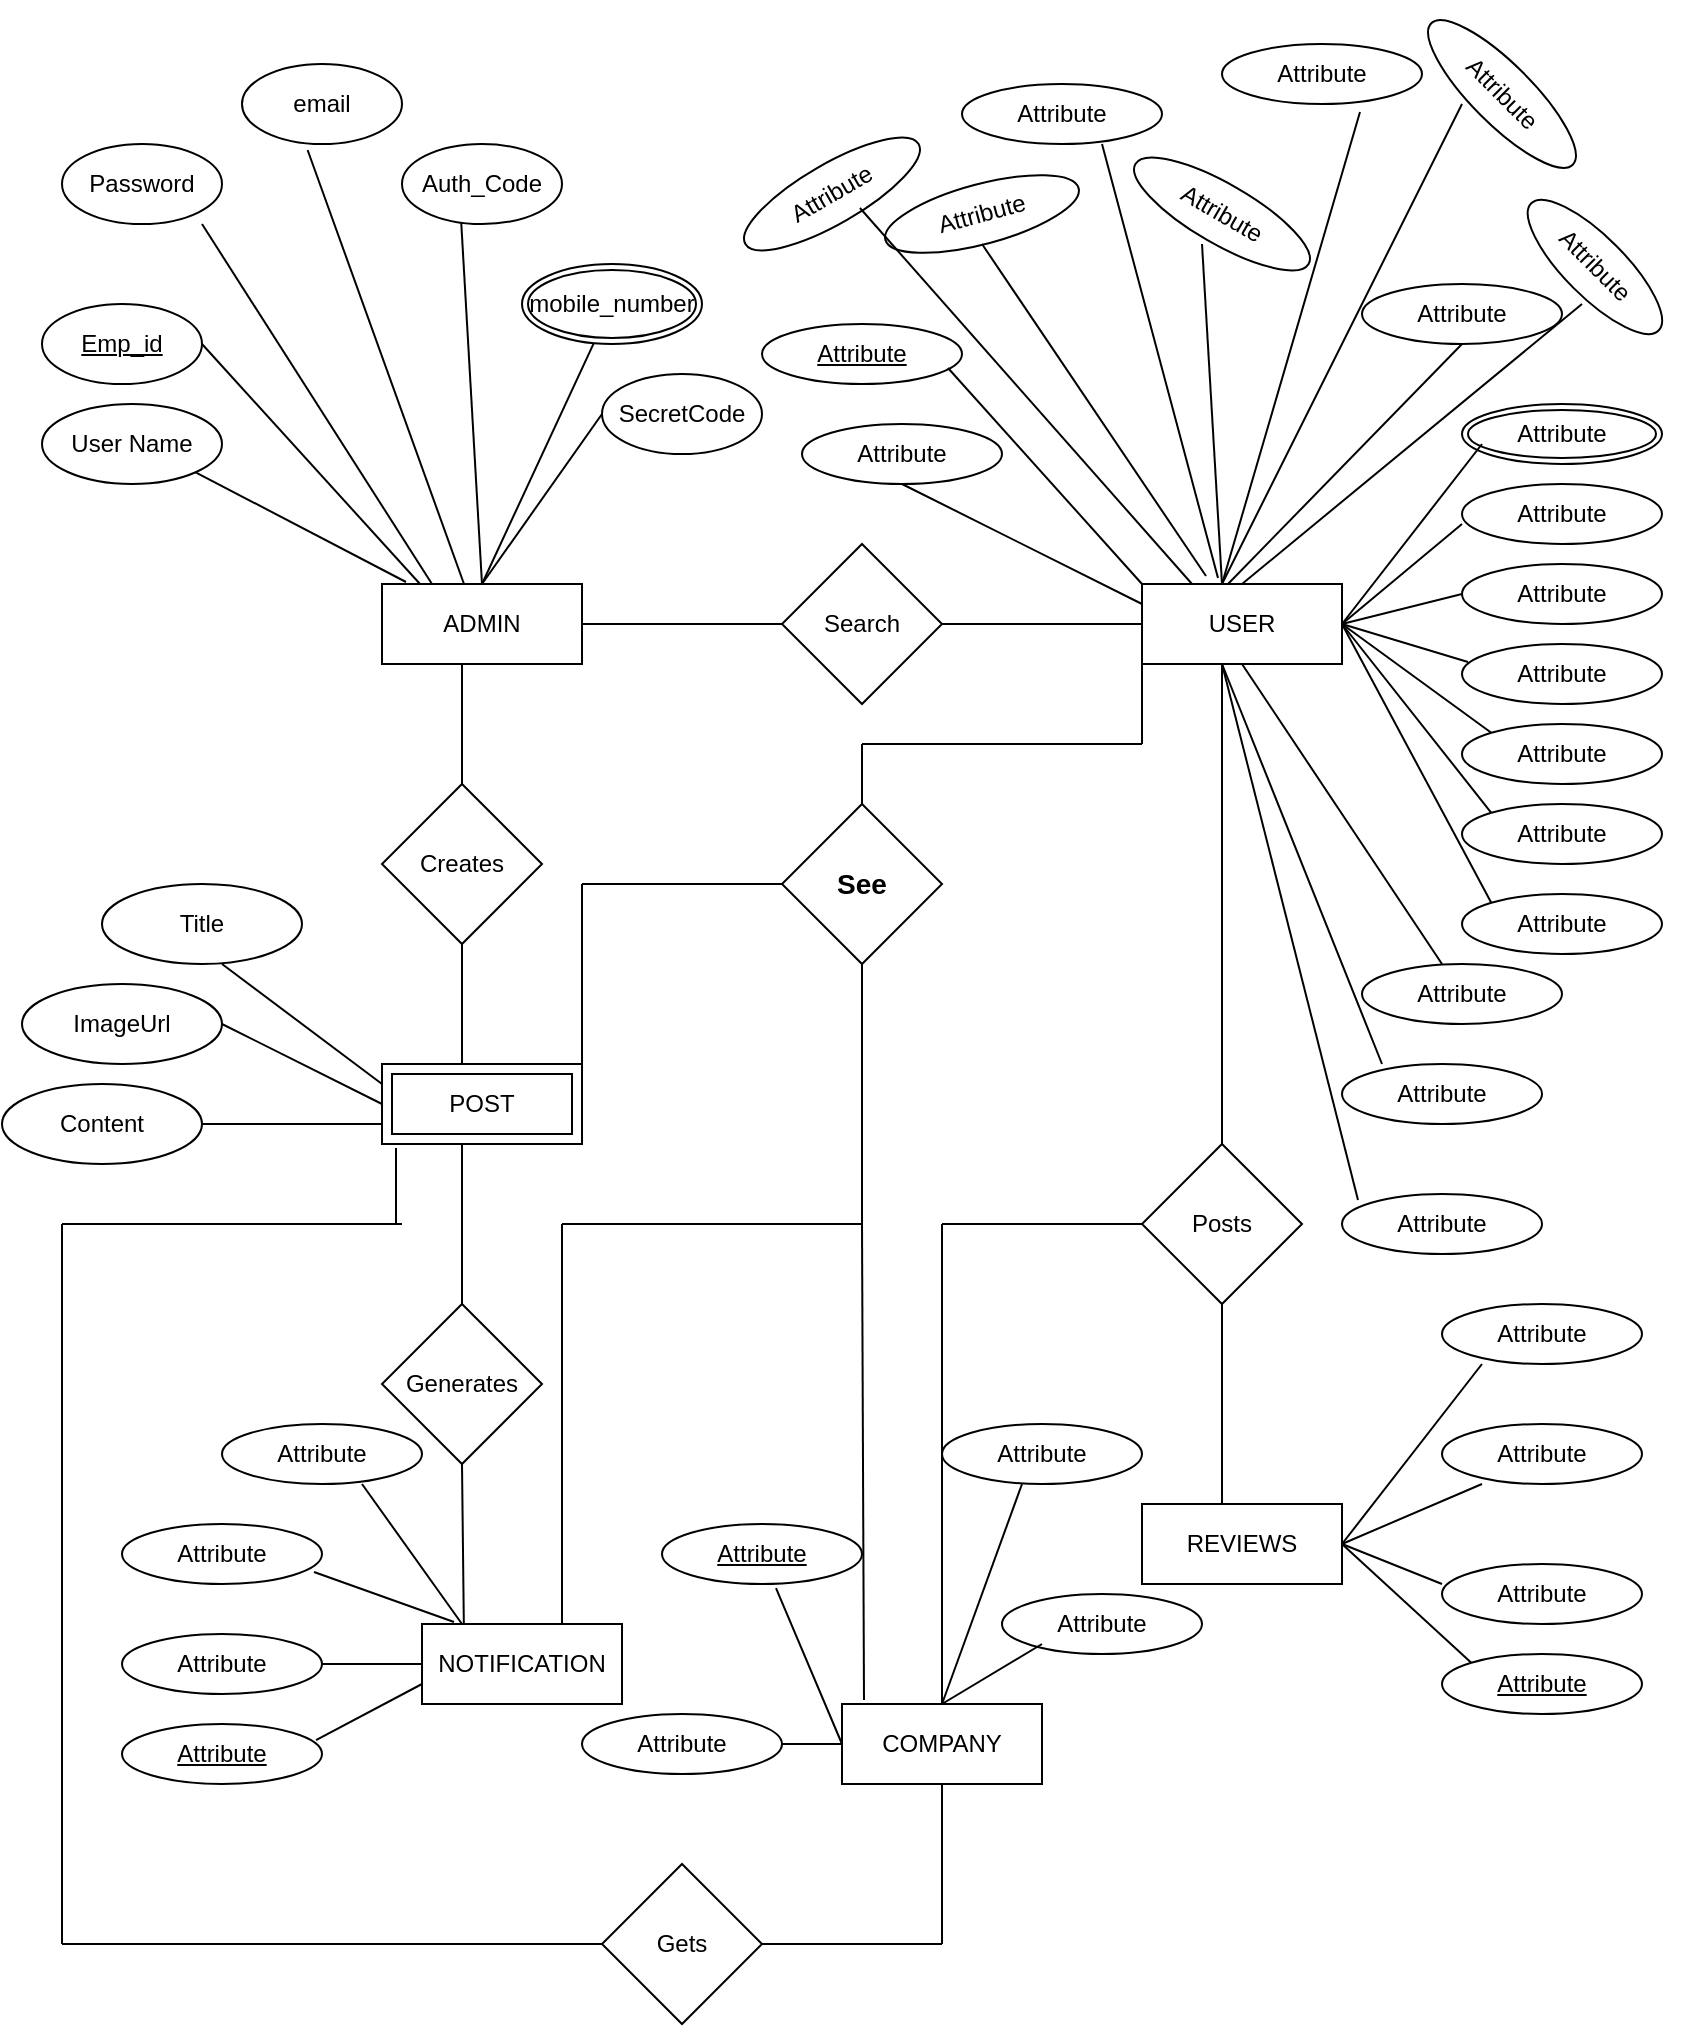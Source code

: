 <mxfile version="24.3.0" type="github">
  <diagram name="Page-1" id="y8K_2TDlx9KxpsvcIdv2">
    <mxGraphModel dx="880" dy="468" grid="1" gridSize="10" guides="1" tooltips="1" connect="1" arrows="1" fold="1" page="1" pageScale="1" pageWidth="850" pageHeight="1100" math="0" shadow="0">
      <root>
        <mxCell id="0" />
        <mxCell id="1" parent="0" />
        <mxCell id="vqSNUfQx1HbZ6akZTjns-1" value="ADMIN" style="whiteSpace=wrap;html=1;align=center;" vertex="1" parent="1">
          <mxGeometry x="200" y="320" width="100" height="40" as="geometry" />
        </mxCell>
        <mxCell id="vqSNUfQx1HbZ6akZTjns-5" value="USER" style="whiteSpace=wrap;html=1;align=center;" vertex="1" parent="1">
          <mxGeometry x="580" y="320" width="100" height="40" as="geometry" />
        </mxCell>
        <mxCell id="vqSNUfQx1HbZ6akZTjns-7" value="Password" style="ellipse;whiteSpace=wrap;html=1;align=center;" vertex="1" parent="1">
          <mxGeometry x="40" y="100" width="80" height="40" as="geometry" />
        </mxCell>
        <mxCell id="vqSNUfQx1HbZ6akZTjns-8" value="Emp_id" style="ellipse;whiteSpace=wrap;html=1;align=center;fontStyle=4;" vertex="1" parent="1">
          <mxGeometry x="30" y="180" width="80" height="40" as="geometry" />
        </mxCell>
        <mxCell id="vqSNUfQx1HbZ6akZTjns-9" value="email" style="ellipse;whiteSpace=wrap;html=1;align=center;" vertex="1" parent="1">
          <mxGeometry x="130" y="60" width="80" height="40" as="geometry" />
        </mxCell>
        <mxCell id="vqSNUfQx1HbZ6akZTjns-10" value="mobile_number" style="ellipse;shape=doubleEllipse;margin=3;whiteSpace=wrap;html=1;align=center;" vertex="1" parent="1">
          <mxGeometry x="270" y="160" width="90" height="40" as="geometry" />
        </mxCell>
        <mxCell id="vqSNUfQx1HbZ6akZTjns-11" value="Auth_Code" style="ellipse;whiteSpace=wrap;html=1;align=center;" vertex="1" parent="1">
          <mxGeometry x="210" y="100" width="80" height="40" as="geometry" />
        </mxCell>
        <mxCell id="vqSNUfQx1HbZ6akZTjns-12" value="User Name" style="ellipse;whiteSpace=wrap;html=1;align=center;" vertex="1" parent="1">
          <mxGeometry x="30" y="230" width="90" height="40" as="geometry" />
        </mxCell>
        <mxCell id="vqSNUfQx1HbZ6akZTjns-13" value="SecretCode" style="ellipse;whiteSpace=wrap;html=1;align=center;" vertex="1" parent="1">
          <mxGeometry x="310" y="215" width="80" height="40" as="geometry" />
        </mxCell>
        <mxCell id="vqSNUfQx1HbZ6akZTjns-15" value="" style="endArrow=none;html=1;rounded=0;exitX=0.25;exitY=0;exitDx=0;exitDy=0;" edge="1" parent="1" source="vqSNUfQx1HbZ6akZTjns-1">
          <mxGeometry width="50" height="50" relative="1" as="geometry">
            <mxPoint x="60" y="190" as="sourcePoint" />
            <mxPoint x="110" y="140" as="targetPoint" />
          </mxGeometry>
        </mxCell>
        <mxCell id="vqSNUfQx1HbZ6akZTjns-16" value="" style="endArrow=none;html=1;rounded=0;entryX=0.41;entryY=1.075;entryDx=0;entryDy=0;entryPerimeter=0;" edge="1" parent="1" target="vqSNUfQx1HbZ6akZTjns-9">
          <mxGeometry width="50" height="50" relative="1" as="geometry">
            <mxPoint x="241" y="320" as="sourcePoint" />
            <mxPoint x="220" y="160" as="targetPoint" />
          </mxGeometry>
        </mxCell>
        <mxCell id="vqSNUfQx1HbZ6akZTjns-17" value="" style="endArrow=none;html=1;rounded=0;exitX=0.19;exitY=0;exitDx=0;exitDy=0;exitPerimeter=0;" edge="1" parent="1" source="vqSNUfQx1HbZ6akZTjns-1">
          <mxGeometry width="50" height="50" relative="1" as="geometry">
            <mxPoint x="60" y="250" as="sourcePoint" />
            <mxPoint x="110" y="200" as="targetPoint" />
          </mxGeometry>
        </mxCell>
        <mxCell id="vqSNUfQx1HbZ6akZTjns-19" value="" style="endArrow=none;html=1;rounded=0;" edge="1" parent="1" target="vqSNUfQx1HbZ6akZTjns-10">
          <mxGeometry width="50" height="50" relative="1" as="geometry">
            <mxPoint x="250" y="320" as="sourcePoint" />
            <mxPoint x="300" y="270" as="targetPoint" />
          </mxGeometry>
        </mxCell>
        <mxCell id="vqSNUfQx1HbZ6akZTjns-20" value="" style="endArrow=none;html=1;rounded=0;entryX=0;entryY=0.5;entryDx=0;entryDy=0;" edge="1" parent="1" target="vqSNUfQx1HbZ6akZTjns-13">
          <mxGeometry width="50" height="50" relative="1" as="geometry">
            <mxPoint x="250" y="320" as="sourcePoint" />
            <mxPoint x="310" y="270" as="targetPoint" />
          </mxGeometry>
        </mxCell>
        <mxCell id="vqSNUfQx1HbZ6akZTjns-21" value="" style="endArrow=none;html=1;rounded=0;exitX=0.12;exitY=-0.025;exitDx=0;exitDy=0;exitPerimeter=0;entryX=1;entryY=1;entryDx=0;entryDy=0;" edge="1" parent="1" source="vqSNUfQx1HbZ6akZTjns-1" target="vqSNUfQx1HbZ6akZTjns-12">
          <mxGeometry width="50" height="50" relative="1" as="geometry">
            <mxPoint x="80" y="340" as="sourcePoint" />
            <mxPoint x="130" y="290" as="targetPoint" />
          </mxGeometry>
        </mxCell>
        <mxCell id="vqSNUfQx1HbZ6akZTjns-22" value="" style="endArrow=none;html=1;rounded=0;exitX=0.37;exitY=0.975;exitDx=0;exitDy=0;exitPerimeter=0;" edge="1" parent="1" source="vqSNUfQx1HbZ6akZTjns-11">
          <mxGeometry width="50" height="50" relative="1" as="geometry">
            <mxPoint x="190" y="370" as="sourcePoint" />
            <mxPoint x="250" y="320" as="targetPoint" />
          </mxGeometry>
        </mxCell>
        <mxCell id="vqSNUfQx1HbZ6akZTjns-23" value="Search" style="rhombus;whiteSpace=wrap;html=1;" vertex="1" parent="1">
          <mxGeometry x="400" y="300" width="80" height="80" as="geometry" />
        </mxCell>
        <mxCell id="vqSNUfQx1HbZ6akZTjns-24" value="" style="endArrow=none;html=1;rounded=0;exitX=1;exitY=0.5;exitDx=0;exitDy=0;" edge="1" parent="1" source="vqSNUfQx1HbZ6akZTjns-1">
          <mxGeometry width="50" height="50" relative="1" as="geometry">
            <mxPoint x="350" y="390" as="sourcePoint" />
            <mxPoint x="400" y="340" as="targetPoint" />
          </mxGeometry>
        </mxCell>
        <mxCell id="vqSNUfQx1HbZ6akZTjns-25" value="" style="endArrow=none;html=1;rounded=0;entryX=0;entryY=0.5;entryDx=0;entryDy=0;" edge="1" parent="1" target="vqSNUfQx1HbZ6akZTjns-5">
          <mxGeometry width="50" height="50" relative="1" as="geometry">
            <mxPoint x="480" y="340" as="sourcePoint" />
            <mxPoint x="530" y="290" as="targetPoint" />
          </mxGeometry>
        </mxCell>
        <mxCell id="vqSNUfQx1HbZ6akZTjns-26" value="Creates" style="rhombus;whiteSpace=wrap;html=1;" vertex="1" parent="1">
          <mxGeometry x="200" y="420" width="80" height="80" as="geometry" />
        </mxCell>
        <mxCell id="vqSNUfQx1HbZ6akZTjns-27" value="" style="endArrow=none;html=1;rounded=0;exitX=0.5;exitY=0;exitDx=0;exitDy=0;" edge="1" parent="1" source="vqSNUfQx1HbZ6akZTjns-26">
          <mxGeometry width="50" height="50" relative="1" as="geometry">
            <mxPoint x="190" y="410" as="sourcePoint" />
            <mxPoint x="240" y="360" as="targetPoint" />
          </mxGeometry>
        </mxCell>
        <mxCell id="vqSNUfQx1HbZ6akZTjns-28" value="" style="endArrow=none;html=1;rounded=0;" edge="1" parent="1">
          <mxGeometry width="50" height="50" relative="1" as="geometry">
            <mxPoint x="240" y="560" as="sourcePoint" />
            <mxPoint x="240" y="500" as="targetPoint" />
          </mxGeometry>
        </mxCell>
        <mxCell id="vqSNUfQx1HbZ6akZTjns-29" value="Generates" style="rhombus;whiteSpace=wrap;html=1;" vertex="1" parent="1">
          <mxGeometry x="200" y="680" width="80" height="80" as="geometry" />
        </mxCell>
        <mxCell id="vqSNUfQx1HbZ6akZTjns-30" value="" style="endArrow=none;html=1;rounded=0;exitX=0.5;exitY=0;exitDx=0;exitDy=0;" edge="1" parent="1" source="vqSNUfQx1HbZ6akZTjns-29">
          <mxGeometry width="50" height="50" relative="1" as="geometry">
            <mxPoint x="190" y="650" as="sourcePoint" />
            <mxPoint x="240" y="600" as="targetPoint" />
          </mxGeometry>
        </mxCell>
        <mxCell id="vqSNUfQx1HbZ6akZTjns-31" value="" style="endArrow=none;html=1;rounded=0;exitX=0.41;exitY=-0.075;exitDx=0;exitDy=0;exitPerimeter=0;" edge="1" parent="1">
          <mxGeometry width="50" height="50" relative="1" as="geometry">
            <mxPoint x="241" y="847" as="sourcePoint" />
            <mxPoint x="240" y="760" as="targetPoint" />
          </mxGeometry>
        </mxCell>
        <mxCell id="vqSNUfQx1HbZ6akZTjns-32" value="POST" style="shape=ext;margin=3;double=1;whiteSpace=wrap;html=1;align=center;" vertex="1" parent="1">
          <mxGeometry x="200" y="560" width="100" height="40" as="geometry" />
        </mxCell>
        <mxCell id="vqSNUfQx1HbZ6akZTjns-34" value="Title" style="ellipse;whiteSpace=wrap;html=1;align=center;" vertex="1" parent="1">
          <mxGeometry x="60" y="470" width="100" height="40" as="geometry" />
        </mxCell>
        <mxCell id="vqSNUfQx1HbZ6akZTjns-35" value="ImageUrl" style="ellipse;whiteSpace=wrap;html=1;align=center;" vertex="1" parent="1">
          <mxGeometry x="20" y="520" width="100" height="40" as="geometry" />
        </mxCell>
        <mxCell id="vqSNUfQx1HbZ6akZTjns-36" value="Content" style="ellipse;whiteSpace=wrap;html=1;align=center;" vertex="1" parent="1">
          <mxGeometry x="10" y="570" width="100" height="40" as="geometry" />
        </mxCell>
        <mxCell id="vqSNUfQx1HbZ6akZTjns-37" value="" style="endArrow=none;html=1;rounded=0;exitX=0;exitY=0.25;exitDx=0;exitDy=0;" edge="1" parent="1" source="vqSNUfQx1HbZ6akZTjns-32">
          <mxGeometry width="50" height="50" relative="1" as="geometry">
            <mxPoint x="70" y="560" as="sourcePoint" />
            <mxPoint x="120" y="510" as="targetPoint" />
          </mxGeometry>
        </mxCell>
        <mxCell id="vqSNUfQx1HbZ6akZTjns-38" value="" style="endArrow=none;html=1;rounded=0;exitX=1;exitY=0.5;exitDx=0;exitDy=0;" edge="1" parent="1" source="vqSNUfQx1HbZ6akZTjns-35">
          <mxGeometry width="50" height="50" relative="1" as="geometry">
            <mxPoint x="100" y="590" as="sourcePoint" />
            <mxPoint x="200" y="580" as="targetPoint" />
          </mxGeometry>
        </mxCell>
        <mxCell id="vqSNUfQx1HbZ6akZTjns-40" value="" style="endArrow=none;html=1;rounded=0;exitX=1;exitY=0.5;exitDx=0;exitDy=0;" edge="1" parent="1" source="vqSNUfQx1HbZ6akZTjns-36">
          <mxGeometry width="50" height="50" relative="1" as="geometry">
            <mxPoint x="150" y="640" as="sourcePoint" />
            <mxPoint x="200" y="590" as="targetPoint" />
          </mxGeometry>
        </mxCell>
        <mxCell id="vqSNUfQx1HbZ6akZTjns-41" value="Attribute" style="ellipse;whiteSpace=wrap;html=1;align=center;" vertex="1" parent="1">
          <mxGeometry x="410" y="240" width="100" height="30" as="geometry" />
        </mxCell>
        <mxCell id="vqSNUfQx1HbZ6akZTjns-42" value="Attribute" style="ellipse;whiteSpace=wrap;html=1;align=center;fontStyle=4;" vertex="1" parent="1">
          <mxGeometry x="390" y="190" width="100" height="30" as="geometry" />
        </mxCell>
        <mxCell id="vqSNUfQx1HbZ6akZTjns-43" value="Attribute" style="ellipse;whiteSpace=wrap;html=1;align=center;rotation=-15;" vertex="1" parent="1">
          <mxGeometry x="450" y="120" width="100" height="30" as="geometry" />
        </mxCell>
        <mxCell id="vqSNUfQx1HbZ6akZTjns-44" value="Attribute" style="ellipse;whiteSpace=wrap;html=1;align=center;" vertex="1" parent="1">
          <mxGeometry x="620" y="50" width="100" height="30" as="geometry" />
        </mxCell>
        <mxCell id="vqSNUfQx1HbZ6akZTjns-46" value="Attribute" style="ellipse;whiteSpace=wrap;html=1;align=center;" vertex="1" parent="1">
          <mxGeometry x="690" y="170" width="100" height="30" as="geometry" />
        </mxCell>
        <mxCell id="vqSNUfQx1HbZ6akZTjns-47" value="Attribute" style="ellipse;shape=doubleEllipse;margin=3;whiteSpace=wrap;html=1;align=center;" vertex="1" parent="1">
          <mxGeometry x="740" y="230" width="100" height="30" as="geometry" />
        </mxCell>
        <mxCell id="vqSNUfQx1HbZ6akZTjns-48" value="Attribute" style="ellipse;whiteSpace=wrap;html=1;align=center;" vertex="1" parent="1">
          <mxGeometry x="740" y="270" width="100" height="30" as="geometry" />
        </mxCell>
        <mxCell id="vqSNUfQx1HbZ6akZTjns-49" value="Attribute" style="ellipse;whiteSpace=wrap;html=1;align=center;" vertex="1" parent="1">
          <mxGeometry x="740" y="310" width="100" height="30" as="geometry" />
        </mxCell>
        <mxCell id="vqSNUfQx1HbZ6akZTjns-50" value="Attribute" style="ellipse;whiteSpace=wrap;html=1;align=center;" vertex="1" parent="1">
          <mxGeometry x="740" y="350" width="100" height="30" as="geometry" />
        </mxCell>
        <mxCell id="vqSNUfQx1HbZ6akZTjns-51" value="Attribute" style="ellipse;whiteSpace=wrap;html=1;align=center;" vertex="1" parent="1">
          <mxGeometry x="690" y="510" width="100" height="30" as="geometry" />
        </mxCell>
        <mxCell id="vqSNUfQx1HbZ6akZTjns-52" value="Attribute" style="ellipse;whiteSpace=wrap;html=1;align=center;" vertex="1" parent="1">
          <mxGeometry x="740" y="475" width="100" height="30" as="geometry" />
        </mxCell>
        <mxCell id="vqSNUfQx1HbZ6akZTjns-53" value="Attribute" style="ellipse;whiteSpace=wrap;html=1;align=center;rotation=-30;" vertex="1" parent="1">
          <mxGeometry x="375" y="110" width="100" height="30" as="geometry" />
        </mxCell>
        <mxCell id="vqSNUfQx1HbZ6akZTjns-54" value="Attribute" style="ellipse;whiteSpace=wrap;html=1;align=center;" vertex="1" parent="1">
          <mxGeometry x="490" y="70" width="100" height="30" as="geometry" />
        </mxCell>
        <mxCell id="vqSNUfQx1HbZ6akZTjns-55" value="Attribute" style="ellipse;whiteSpace=wrap;html=1;align=center;" vertex="1" parent="1">
          <mxGeometry x="740" y="390" width="100" height="30" as="geometry" />
        </mxCell>
        <mxCell id="vqSNUfQx1HbZ6akZTjns-56" value="Attribute" style="ellipse;whiteSpace=wrap;html=1;align=center;" vertex="1" parent="1">
          <mxGeometry x="680" y="560" width="100" height="30" as="geometry" />
        </mxCell>
        <mxCell id="vqSNUfQx1HbZ6akZTjns-57" value="Attribute" style="ellipse;whiteSpace=wrap;html=1;align=center;" vertex="1" parent="1">
          <mxGeometry x="680" y="625" width="100" height="30" as="geometry" />
        </mxCell>
        <mxCell id="vqSNUfQx1HbZ6akZTjns-58" value="Attribute" style="ellipse;whiteSpace=wrap;html=1;align=center;" vertex="1" parent="1">
          <mxGeometry x="740" y="430" width="100" height="30" as="geometry" />
        </mxCell>
        <mxCell id="vqSNUfQx1HbZ6akZTjns-59" value="Attribute" style="ellipse;whiteSpace=wrap;html=1;align=center;rotation=30;" vertex="1" parent="1">
          <mxGeometry x="570" y="120" width="100" height="30" as="geometry" />
        </mxCell>
        <mxCell id="vqSNUfQx1HbZ6akZTjns-60" value="Attribute" style="ellipse;whiteSpace=wrap;html=1;align=center;rotation=45;" vertex="1" parent="1">
          <mxGeometry x="761.46" y="146.46" width="90" height="30" as="geometry" />
        </mxCell>
        <mxCell id="vqSNUfQx1HbZ6akZTjns-61" value="" style="endArrow=none;html=1;rounded=0;exitX=0;exitY=0.25;exitDx=0;exitDy=0;" edge="1" parent="1" source="vqSNUfQx1HbZ6akZTjns-5">
          <mxGeometry width="50" height="50" relative="1" as="geometry">
            <mxPoint x="410" y="320" as="sourcePoint" />
            <mxPoint x="460" y="270" as="targetPoint" />
          </mxGeometry>
        </mxCell>
        <mxCell id="vqSNUfQx1HbZ6akZTjns-62" value="" style="endArrow=none;html=1;rounded=0;exitX=0;exitY=0;exitDx=0;exitDy=0;entryX=0.93;entryY=0.733;entryDx=0;entryDy=0;entryPerimeter=0;" edge="1" parent="1" source="vqSNUfQx1HbZ6akZTjns-5" target="vqSNUfQx1HbZ6akZTjns-42">
          <mxGeometry width="50" height="50" relative="1" as="geometry">
            <mxPoint x="440" y="280" as="sourcePoint" />
            <mxPoint x="480" y="210" as="targetPoint" />
          </mxGeometry>
        </mxCell>
        <mxCell id="vqSNUfQx1HbZ6akZTjns-63" value="" style="endArrow=none;html=1;rounded=0;exitX=0.25;exitY=0;exitDx=0;exitDy=0;entryX=0.586;entryY=0.935;entryDx=0;entryDy=0;entryPerimeter=0;" edge="1" parent="1" source="vqSNUfQx1HbZ6akZTjns-5" target="vqSNUfQx1HbZ6akZTjns-53">
          <mxGeometry width="50" height="50" relative="1" as="geometry">
            <mxPoint x="470" y="240" as="sourcePoint" />
            <mxPoint x="430" y="140" as="targetPoint" />
          </mxGeometry>
        </mxCell>
        <mxCell id="vqSNUfQx1HbZ6akZTjns-64" value="" style="endArrow=none;html=1;rounded=0;exitX=0.32;exitY=-0.1;exitDx=0;exitDy=0;exitPerimeter=0;" edge="1" parent="1" source="vqSNUfQx1HbZ6akZTjns-5">
          <mxGeometry width="50" height="50" relative="1" as="geometry">
            <mxPoint x="450" y="200" as="sourcePoint" />
            <mxPoint x="500" y="150" as="targetPoint" />
          </mxGeometry>
        </mxCell>
        <mxCell id="vqSNUfQx1HbZ6akZTjns-65" value="" style="endArrow=none;html=1;rounded=0;exitX=0.38;exitY=-0.075;exitDx=0;exitDy=0;exitPerimeter=0;" edge="1" parent="1" source="vqSNUfQx1HbZ6akZTjns-5">
          <mxGeometry width="50" height="50" relative="1" as="geometry">
            <mxPoint x="510" y="150" as="sourcePoint" />
            <mxPoint x="560" y="100" as="targetPoint" />
          </mxGeometry>
        </mxCell>
        <mxCell id="vqSNUfQx1HbZ6akZTjns-66" value="" style="endArrow=none;html=1;rounded=0;" edge="1" parent="1">
          <mxGeometry width="50" height="50" relative="1" as="geometry">
            <mxPoint x="620" y="320" as="sourcePoint" />
            <mxPoint x="610" y="150" as="targetPoint" />
          </mxGeometry>
        </mxCell>
        <mxCell id="vqSNUfQx1HbZ6akZTjns-67" value="" style="endArrow=none;html=1;rounded=0;entryX=0.69;entryY=1.133;entryDx=0;entryDy=0;entryPerimeter=0;" edge="1" parent="1" target="vqSNUfQx1HbZ6akZTjns-44">
          <mxGeometry width="50" height="50" relative="1" as="geometry">
            <mxPoint x="620" y="320" as="sourcePoint" />
            <mxPoint x="650" y="260" as="targetPoint" />
          </mxGeometry>
        </mxCell>
        <mxCell id="vqSNUfQx1HbZ6akZTjns-68" value="" style="endArrow=none;html=1;rounded=0;" edge="1" parent="1">
          <mxGeometry width="50" height="50" relative="1" as="geometry">
            <mxPoint x="680" y="340" as="sourcePoint" />
            <mxPoint x="750" y="250" as="targetPoint" />
          </mxGeometry>
        </mxCell>
        <mxCell id="vqSNUfQx1HbZ6akZTjns-70" value="" style="endArrow=none;html=1;rounded=0;exitX=0.43;exitY=0;exitDx=0;exitDy=0;exitPerimeter=0;" edge="1" parent="1" source="vqSNUfQx1HbZ6akZTjns-5">
          <mxGeometry width="50" height="50" relative="1" as="geometry">
            <mxPoint x="690" y="250" as="sourcePoint" />
            <mxPoint x="740" y="200" as="targetPoint" />
          </mxGeometry>
        </mxCell>
        <mxCell id="vqSNUfQx1HbZ6akZTjns-71" value="" style="endArrow=none;html=1;rounded=0;" edge="1" parent="1">
          <mxGeometry width="50" height="50" relative="1" as="geometry">
            <mxPoint x="680" y="340" as="sourcePoint" />
            <mxPoint x="740" y="290" as="targetPoint" />
          </mxGeometry>
        </mxCell>
        <mxCell id="vqSNUfQx1HbZ6akZTjns-72" value="" style="endArrow=none;html=1;rounded=0;entryX=0.03;entryY=0.3;entryDx=0;entryDy=0;entryPerimeter=0;exitX=1;exitY=0.5;exitDx=0;exitDy=0;" edge="1" parent="1" source="vqSNUfQx1HbZ6akZTjns-5" target="vqSNUfQx1HbZ6akZTjns-50">
          <mxGeometry width="50" height="50" relative="1" as="geometry">
            <mxPoint x="680" y="410" as="sourcePoint" />
            <mxPoint x="730" y="360" as="targetPoint" />
          </mxGeometry>
        </mxCell>
        <mxCell id="vqSNUfQx1HbZ6akZTjns-73" value="" style="endArrow=none;html=1;rounded=0;entryX=0;entryY=0.5;entryDx=0;entryDy=0;exitX=1;exitY=0.5;exitDx=0;exitDy=0;" edge="1" parent="1" source="vqSNUfQx1HbZ6akZTjns-5" target="vqSNUfQx1HbZ6akZTjns-49">
          <mxGeometry width="50" height="50" relative="1" as="geometry">
            <mxPoint x="690" y="340" as="sourcePoint" />
            <mxPoint x="690" y="360" as="targetPoint" />
          </mxGeometry>
        </mxCell>
        <mxCell id="vqSNUfQx1HbZ6akZTjns-74" value="" style="endArrow=none;html=1;rounded=0;exitX=0;exitY=0;exitDx=0;exitDy=0;" edge="1" parent="1" source="vqSNUfQx1HbZ6akZTjns-55">
          <mxGeometry width="50" height="50" relative="1" as="geometry">
            <mxPoint x="630" y="390" as="sourcePoint" />
            <mxPoint x="680" y="340" as="targetPoint" />
          </mxGeometry>
        </mxCell>
        <mxCell id="vqSNUfQx1HbZ6akZTjns-75" value="" style="endArrow=none;html=1;rounded=0;exitX=0;exitY=0;exitDx=0;exitDy=0;" edge="1" parent="1" source="vqSNUfQx1HbZ6akZTjns-58">
          <mxGeometry width="50" height="50" relative="1" as="geometry">
            <mxPoint x="640" y="390" as="sourcePoint" />
            <mxPoint x="680" y="340" as="targetPoint" />
          </mxGeometry>
        </mxCell>
        <mxCell id="vqSNUfQx1HbZ6akZTjns-76" value="" style="endArrow=none;html=1;rounded=0;exitX=0;exitY=0;exitDx=0;exitDy=0;" edge="1" parent="1" source="vqSNUfQx1HbZ6akZTjns-52">
          <mxGeometry width="50" height="50" relative="1" as="geometry">
            <mxPoint x="630" y="450" as="sourcePoint" />
            <mxPoint x="680" y="340" as="targetPoint" />
          </mxGeometry>
        </mxCell>
        <mxCell id="vqSNUfQx1HbZ6akZTjns-77" value="" style="endArrow=none;html=1;rounded=0;entryX=0.5;entryY=1;entryDx=0;entryDy=0;" edge="1" parent="1" target="vqSNUfQx1HbZ6akZTjns-5">
          <mxGeometry width="50" height="50" relative="1" as="geometry">
            <mxPoint x="730" y="510" as="sourcePoint" />
            <mxPoint x="640" y="360" as="targetPoint" />
          </mxGeometry>
        </mxCell>
        <mxCell id="vqSNUfQx1HbZ6akZTjns-78" value="" style="endArrow=none;html=1;rounded=0;" edge="1" parent="1">
          <mxGeometry width="50" height="50" relative="1" as="geometry">
            <mxPoint x="620" y="600" as="sourcePoint" />
            <mxPoint x="620" y="360" as="targetPoint" />
          </mxGeometry>
        </mxCell>
        <mxCell id="vqSNUfQx1HbZ6akZTjns-79" value="Posts" style="rhombus;whiteSpace=wrap;html=1;" vertex="1" parent="1">
          <mxGeometry x="580" y="600" width="80" height="80" as="geometry" />
        </mxCell>
        <mxCell id="vqSNUfQx1HbZ6akZTjns-80" value="" style="endArrow=none;html=1;rounded=0;entryX=0.4;entryY=1;entryDx=0;entryDy=0;entryPerimeter=0;" edge="1" parent="1" target="vqSNUfQx1HbZ6akZTjns-5">
          <mxGeometry width="50" height="50" relative="1" as="geometry">
            <mxPoint x="700" y="560" as="sourcePoint" />
            <mxPoint x="640" y="360" as="targetPoint" />
          </mxGeometry>
        </mxCell>
        <mxCell id="vqSNUfQx1HbZ6akZTjns-81" value="" style="endArrow=none;html=1;rounded=0;exitX=0.08;exitY=0.1;exitDx=0;exitDy=0;exitPerimeter=0;" edge="1" parent="1" source="vqSNUfQx1HbZ6akZTjns-57">
          <mxGeometry width="50" height="50" relative="1" as="geometry">
            <mxPoint x="570" y="410" as="sourcePoint" />
            <mxPoint x="620" y="360" as="targetPoint" />
          </mxGeometry>
        </mxCell>
        <mxCell id="vqSNUfQx1HbZ6akZTjns-82" value="" style="endArrow=none;html=1;rounded=0;" edge="1" parent="1">
          <mxGeometry width="50" height="50" relative="1" as="geometry">
            <mxPoint x="620" y="320" as="sourcePoint" />
            <mxPoint x="740" y="80" as="targetPoint" />
          </mxGeometry>
        </mxCell>
        <mxCell id="vqSNUfQx1HbZ6akZTjns-83" value="Attribute" style="ellipse;whiteSpace=wrap;html=1;align=center;rotation=45;" vertex="1" parent="1">
          <mxGeometry x="710" y="60" width="100" height="30" as="geometry" />
        </mxCell>
        <mxCell id="vqSNUfQx1HbZ6akZTjns-84" value="" style="endArrow=none;html=1;rounded=0;exitX=0.5;exitY=0;exitDx=0;exitDy=0;" edge="1" parent="1" source="vqSNUfQx1HbZ6akZTjns-5">
          <mxGeometry width="50" height="50" relative="1" as="geometry">
            <mxPoint x="750" y="230" as="sourcePoint" />
            <mxPoint x="800" y="180" as="targetPoint" />
          </mxGeometry>
        </mxCell>
        <mxCell id="vqSNUfQx1HbZ6akZTjns-86" value="" style="endArrow=none;html=1;rounded=0;" edge="1" parent="1">
          <mxGeometry width="50" height="50" relative="1" as="geometry">
            <mxPoint x="620" y="780" as="sourcePoint" />
            <mxPoint x="620" y="680" as="targetPoint" />
          </mxGeometry>
        </mxCell>
        <mxCell id="vqSNUfQx1HbZ6akZTjns-88" value="REVIEWS" style="whiteSpace=wrap;html=1;align=center;" vertex="1" parent="1">
          <mxGeometry x="580" y="780" width="100" height="40" as="geometry" />
        </mxCell>
        <mxCell id="vqSNUfQx1HbZ6akZTjns-89" value="&lt;div&gt;&lt;br&gt;&lt;/div&gt;COMPANY&lt;div&gt;&lt;br&gt;&lt;/div&gt;" style="whiteSpace=wrap;html=1;align=center;" vertex="1" parent="1">
          <mxGeometry x="430" y="880" width="100" height="40" as="geometry" />
        </mxCell>
        <mxCell id="vqSNUfQx1HbZ6akZTjns-90" value="" style="endArrow=none;html=1;rounded=0;" edge="1" parent="1">
          <mxGeometry width="50" height="50" relative="1" as="geometry">
            <mxPoint x="480" y="640" as="sourcePoint" />
            <mxPoint x="480" y="880" as="targetPoint" />
          </mxGeometry>
        </mxCell>
        <mxCell id="vqSNUfQx1HbZ6akZTjns-91" value="" style="endArrow=none;html=1;rounded=0;" edge="1" parent="1">
          <mxGeometry width="50" height="50" relative="1" as="geometry">
            <mxPoint x="480" y="640" as="sourcePoint" />
            <mxPoint x="580" y="640" as="targetPoint" />
          </mxGeometry>
        </mxCell>
        <mxCell id="vqSNUfQx1HbZ6akZTjns-92" value="&lt;b&gt;&lt;font style=&quot;font-size: 14px;&quot;&gt;See&lt;/font&gt;&lt;/b&gt;" style="rhombus;whiteSpace=wrap;html=1;rotation=0;" vertex="1" parent="1">
          <mxGeometry x="400" y="430" width="80" height="80" as="geometry" />
        </mxCell>
        <mxCell id="vqSNUfQx1HbZ6akZTjns-93" value="" style="endArrow=none;html=1;rounded=0;entryX=0;entryY=0.5;entryDx=0;entryDy=0;" edge="1" parent="1" target="vqSNUfQx1HbZ6akZTjns-92">
          <mxGeometry width="50" height="50" relative="1" as="geometry">
            <mxPoint x="300" y="470" as="sourcePoint" />
            <mxPoint x="410" y="490" as="targetPoint" />
          </mxGeometry>
        </mxCell>
        <mxCell id="vqSNUfQx1HbZ6akZTjns-94" value="" style="endArrow=none;html=1;rounded=0;" edge="1" parent="1">
          <mxGeometry width="50" height="50" relative="1" as="geometry">
            <mxPoint x="580" y="400" as="sourcePoint" />
            <mxPoint x="580" y="360" as="targetPoint" />
          </mxGeometry>
        </mxCell>
        <mxCell id="vqSNUfQx1HbZ6akZTjns-95" value="" style="endArrow=none;html=1;rounded=0;exitX=1;exitY=0;exitDx=0;exitDy=0;" edge="1" parent="1" source="vqSNUfQx1HbZ6akZTjns-32">
          <mxGeometry width="50" height="50" relative="1" as="geometry">
            <mxPoint x="260" y="520" as="sourcePoint" />
            <mxPoint x="300" y="470" as="targetPoint" />
          </mxGeometry>
        </mxCell>
        <mxCell id="vqSNUfQx1HbZ6akZTjns-96" value="" style="endArrow=none;html=1;rounded=0;" edge="1" parent="1">
          <mxGeometry width="50" height="50" relative="1" as="geometry">
            <mxPoint x="440" y="400" as="sourcePoint" />
            <mxPoint x="440" y="430" as="targetPoint" />
          </mxGeometry>
        </mxCell>
        <mxCell id="vqSNUfQx1HbZ6akZTjns-97" value="" style="endArrow=none;html=1;rounded=0;" edge="1" parent="1">
          <mxGeometry width="50" height="50" relative="1" as="geometry">
            <mxPoint x="580" y="400" as="sourcePoint" />
            <mxPoint x="440" y="400" as="targetPoint" />
          </mxGeometry>
        </mxCell>
        <mxCell id="vqSNUfQx1HbZ6akZTjns-98" value="" style="endArrow=none;html=1;rounded=0;" edge="1" parent="1">
          <mxGeometry width="50" height="50" relative="1" as="geometry">
            <mxPoint x="290" y="840" as="sourcePoint" />
            <mxPoint x="290" y="640" as="targetPoint" />
          </mxGeometry>
        </mxCell>
        <mxCell id="vqSNUfQx1HbZ6akZTjns-99" value="" style="endArrow=none;html=1;rounded=0;" edge="1" parent="1">
          <mxGeometry width="50" height="50" relative="1" as="geometry">
            <mxPoint x="290" y="640" as="sourcePoint" />
            <mxPoint x="440" y="640" as="targetPoint" />
          </mxGeometry>
        </mxCell>
        <mxCell id="vqSNUfQx1HbZ6akZTjns-100" value="" style="endArrow=none;html=1;rounded=0;" edge="1" parent="1">
          <mxGeometry width="50" height="50" relative="1" as="geometry">
            <mxPoint x="440" y="640" as="sourcePoint" />
            <mxPoint x="440" y="510" as="targetPoint" />
          </mxGeometry>
        </mxCell>
        <mxCell id="vqSNUfQx1HbZ6akZTjns-101" value="" style="endArrow=none;html=1;rounded=0;exitX=0.11;exitY=-0.05;exitDx=0;exitDy=0;exitPerimeter=0;" edge="1" parent="1" source="vqSNUfQx1HbZ6akZTjns-89">
          <mxGeometry width="50" height="50" relative="1" as="geometry">
            <mxPoint x="390" y="690" as="sourcePoint" />
            <mxPoint x="440" y="640" as="targetPoint" />
          </mxGeometry>
        </mxCell>
        <mxCell id="vqSNUfQx1HbZ6akZTjns-105" value="Attribute" style="ellipse;whiteSpace=wrap;html=1;align=center;" vertex="1" parent="1">
          <mxGeometry x="70" y="790" width="100" height="30" as="geometry" />
        </mxCell>
        <mxCell id="vqSNUfQx1HbZ6akZTjns-106" value="Attribute" style="ellipse;whiteSpace=wrap;html=1;align=center;" vertex="1" parent="1">
          <mxGeometry x="70" y="845" width="100" height="30" as="geometry" />
        </mxCell>
        <mxCell id="vqSNUfQx1HbZ6akZTjns-107" value="Attribute" style="ellipse;whiteSpace=wrap;html=1;align=center;" vertex="1" parent="1">
          <mxGeometry x="120" y="740" width="100" height="30" as="geometry" />
        </mxCell>
        <mxCell id="vqSNUfQx1HbZ6akZTjns-108" value="" style="endArrow=none;html=1;rounded=0;exitX=0.2;exitY=0;exitDx=0;exitDy=0;exitPerimeter=0;" edge="1" parent="1" source="vqSNUfQx1HbZ6akZTjns-109">
          <mxGeometry width="50" height="50" relative="1" as="geometry">
            <mxPoint x="235" y="836" as="sourcePoint" />
            <mxPoint x="190" y="770" as="targetPoint" />
          </mxGeometry>
        </mxCell>
        <mxCell id="vqSNUfQx1HbZ6akZTjns-109" value="NOTIFICATION" style="whiteSpace=wrap;html=1;align=center;" vertex="1" parent="1">
          <mxGeometry x="220" y="840" width="100" height="40" as="geometry" />
        </mxCell>
        <mxCell id="vqSNUfQx1HbZ6akZTjns-110" value="" style="endArrow=none;html=1;rounded=0;exitX=0.16;exitY=-0.025;exitDx=0;exitDy=0;exitPerimeter=0;entryX=0.96;entryY=0.8;entryDx=0;entryDy=0;entryPerimeter=0;" edge="1" parent="1" source="vqSNUfQx1HbZ6akZTjns-109" target="vqSNUfQx1HbZ6akZTjns-105">
          <mxGeometry width="50" height="50" relative="1" as="geometry">
            <mxPoint x="110" y="860" as="sourcePoint" />
            <mxPoint x="160" y="810" as="targetPoint" />
          </mxGeometry>
        </mxCell>
        <mxCell id="vqSNUfQx1HbZ6akZTjns-113" value="" style="endArrow=none;html=1;rounded=0;exitX=1;exitY=0.5;exitDx=0;exitDy=0;entryX=0;entryY=0.5;entryDx=0;entryDy=0;" edge="1" parent="1" source="vqSNUfQx1HbZ6akZTjns-106" target="vqSNUfQx1HbZ6akZTjns-109">
          <mxGeometry width="50" height="50" relative="1" as="geometry">
            <mxPoint x="170" y="900" as="sourcePoint" />
            <mxPoint x="220" y="860" as="targetPoint" />
          </mxGeometry>
        </mxCell>
        <mxCell id="vqSNUfQx1HbZ6akZTjns-115" value="Attribute" style="ellipse;whiteSpace=wrap;html=1;align=center;fontStyle=4;" vertex="1" parent="1">
          <mxGeometry x="70" y="890" width="100" height="30" as="geometry" />
        </mxCell>
        <mxCell id="vqSNUfQx1HbZ6akZTjns-116" value="" style="endArrow=none;html=1;rounded=0;exitX=0.97;exitY=0.267;exitDx=0;exitDy=0;exitPerimeter=0;" edge="1" parent="1" source="vqSNUfQx1HbZ6akZTjns-115">
          <mxGeometry width="50" height="50" relative="1" as="geometry">
            <mxPoint x="170" y="920" as="sourcePoint" />
            <mxPoint x="220" y="870" as="targetPoint" />
          </mxGeometry>
        </mxCell>
        <mxCell id="vqSNUfQx1HbZ6akZTjns-117" value="Attribute" style="ellipse;whiteSpace=wrap;html=1;align=center;" vertex="1" parent="1">
          <mxGeometry x="510" y="825" width="100" height="30" as="geometry" />
        </mxCell>
        <mxCell id="vqSNUfQx1HbZ6akZTjns-118" value="Attribute" style="ellipse;whiteSpace=wrap;html=1;align=center;" vertex="1" parent="1">
          <mxGeometry x="480" y="740" width="100" height="30" as="geometry" />
        </mxCell>
        <mxCell id="vqSNUfQx1HbZ6akZTjns-119" value="Attribute" style="ellipse;whiteSpace=wrap;html=1;align=center;" vertex="1" parent="1">
          <mxGeometry x="300" y="885" width="100" height="30" as="geometry" />
        </mxCell>
        <mxCell id="vqSNUfQx1HbZ6akZTjns-121" value="" style="endArrow=none;html=1;rounded=0;exitX=0.72;exitY=1.067;exitDx=0;exitDy=0;exitPerimeter=0;" edge="1" parent="1">
          <mxGeometry width="50" height="50" relative="1" as="geometry">
            <mxPoint x="397" y="822.01" as="sourcePoint" />
            <mxPoint x="430" y="900" as="targetPoint" />
          </mxGeometry>
        </mxCell>
        <mxCell id="vqSNUfQx1HbZ6akZTjns-122" value="" style="endArrow=none;html=1;rounded=0;exitX=1;exitY=0.5;exitDx=0;exitDy=0;entryX=0;entryY=0.5;entryDx=0;entryDy=0;" edge="1" parent="1" source="vqSNUfQx1HbZ6akZTjns-119" target="vqSNUfQx1HbZ6akZTjns-89">
          <mxGeometry width="50" height="50" relative="1" as="geometry">
            <mxPoint x="360" y="980" as="sourcePoint" />
            <mxPoint x="430" y="900" as="targetPoint" />
          </mxGeometry>
        </mxCell>
        <mxCell id="vqSNUfQx1HbZ6akZTjns-123" value="" style="endArrow=none;html=1;rounded=0;" edge="1" parent="1">
          <mxGeometry width="50" height="50" relative="1" as="geometry">
            <mxPoint x="530" y="850" as="sourcePoint" />
            <mxPoint x="480" y="880" as="targetPoint" />
          </mxGeometry>
        </mxCell>
        <mxCell id="vqSNUfQx1HbZ6akZTjns-124" value="" style="endArrow=none;html=1;rounded=0;" edge="1" parent="1">
          <mxGeometry width="50" height="50" relative="1" as="geometry">
            <mxPoint x="520" y="770" as="sourcePoint" />
            <mxPoint x="480" y="880" as="targetPoint" />
          </mxGeometry>
        </mxCell>
        <mxCell id="vqSNUfQx1HbZ6akZTjns-126" value="Attribute" style="ellipse;whiteSpace=wrap;html=1;align=center;fontStyle=4;" vertex="1" parent="1">
          <mxGeometry x="340" y="790" width="100" height="30" as="geometry" />
        </mxCell>
        <mxCell id="vqSNUfQx1HbZ6akZTjns-127" value="Attribute" style="ellipse;whiteSpace=wrap;html=1;align=center;" vertex="1" parent="1">
          <mxGeometry x="730" y="740" width="100" height="30" as="geometry" />
        </mxCell>
        <mxCell id="vqSNUfQx1HbZ6akZTjns-128" value="Attribute" style="ellipse;whiteSpace=wrap;html=1;align=center;" vertex="1" parent="1">
          <mxGeometry x="730" y="680" width="100" height="30" as="geometry" />
        </mxCell>
        <mxCell id="vqSNUfQx1HbZ6akZTjns-129" value="Attribute" style="ellipse;whiteSpace=wrap;html=1;align=center;" vertex="1" parent="1">
          <mxGeometry x="730" y="810" width="100" height="30" as="geometry" />
        </mxCell>
        <mxCell id="vqSNUfQx1HbZ6akZTjns-130" value="Attribute" style="ellipse;whiteSpace=wrap;html=1;align=center;fontStyle=4;" vertex="1" parent="1">
          <mxGeometry x="730" y="855" width="100" height="30" as="geometry" />
        </mxCell>
        <mxCell id="vqSNUfQx1HbZ6akZTjns-132" value="" style="endArrow=none;html=1;rounded=0;exitX=1;exitY=0.5;exitDx=0;exitDy=0;" edge="1" parent="1" source="vqSNUfQx1HbZ6akZTjns-88">
          <mxGeometry width="50" height="50" relative="1" as="geometry">
            <mxPoint x="700" y="760" as="sourcePoint" />
            <mxPoint x="750" y="710" as="targetPoint" />
          </mxGeometry>
        </mxCell>
        <mxCell id="vqSNUfQx1HbZ6akZTjns-133" value="" style="endArrow=none;html=1;rounded=0;" edge="1" parent="1">
          <mxGeometry width="50" height="50" relative="1" as="geometry">
            <mxPoint x="680" y="800" as="sourcePoint" />
            <mxPoint x="750" y="770" as="targetPoint" />
          </mxGeometry>
        </mxCell>
        <mxCell id="vqSNUfQx1HbZ6akZTjns-134" value="" style="endArrow=none;html=1;rounded=0;exitX=1;exitY=0.5;exitDx=0;exitDy=0;" edge="1" parent="1" source="vqSNUfQx1HbZ6akZTjns-88">
          <mxGeometry width="50" height="50" relative="1" as="geometry">
            <mxPoint x="680" y="870" as="sourcePoint" />
            <mxPoint x="730" y="820" as="targetPoint" />
          </mxGeometry>
        </mxCell>
        <mxCell id="vqSNUfQx1HbZ6akZTjns-135" value="" style="endArrow=none;html=1;rounded=0;exitX=0;exitY=0;exitDx=0;exitDy=0;" edge="1" parent="1" source="vqSNUfQx1HbZ6akZTjns-130">
          <mxGeometry width="50" height="50" relative="1" as="geometry">
            <mxPoint x="630" y="850" as="sourcePoint" />
            <mxPoint x="680" y="800" as="targetPoint" />
          </mxGeometry>
        </mxCell>
        <mxCell id="vqSNUfQx1HbZ6akZTjns-138" value="" style="endArrow=none;html=1;rounded=0;entryX=0.07;entryY=1.05;entryDx=0;entryDy=0;entryPerimeter=0;" edge="1" parent="1" target="vqSNUfQx1HbZ6akZTjns-32">
          <mxGeometry width="50" height="50" relative="1" as="geometry">
            <mxPoint x="207" y="640" as="sourcePoint" />
            <mxPoint x="160" y="690" as="targetPoint" />
          </mxGeometry>
        </mxCell>
        <mxCell id="vqSNUfQx1HbZ6akZTjns-139" value="" style="endArrow=none;html=1;rounded=0;" edge="1" parent="1">
          <mxGeometry width="50" height="50" relative="1" as="geometry">
            <mxPoint x="40" y="640" as="sourcePoint" />
            <mxPoint x="210" y="640" as="targetPoint" />
          </mxGeometry>
        </mxCell>
        <mxCell id="vqSNUfQx1HbZ6akZTjns-140" value="" style="endArrow=none;html=1;rounded=0;" edge="1" parent="1">
          <mxGeometry width="50" height="50" relative="1" as="geometry">
            <mxPoint x="40" y="1000" as="sourcePoint" />
            <mxPoint x="40" y="640" as="targetPoint" />
          </mxGeometry>
        </mxCell>
        <mxCell id="vqSNUfQx1HbZ6akZTjns-141" value="" style="endArrow=none;html=1;rounded=0;entryX=0;entryY=0.5;entryDx=0;entryDy=0;" edge="1" parent="1" target="vqSNUfQx1HbZ6akZTjns-142">
          <mxGeometry width="50" height="50" relative="1" as="geometry">
            <mxPoint x="40" y="1000" as="sourcePoint" />
            <mxPoint x="250" y="1000" as="targetPoint" />
          </mxGeometry>
        </mxCell>
        <mxCell id="vqSNUfQx1HbZ6akZTjns-142" value="Gets" style="rhombus;whiteSpace=wrap;html=1;" vertex="1" parent="1">
          <mxGeometry x="310" y="960" width="80" height="80" as="geometry" />
        </mxCell>
        <mxCell id="vqSNUfQx1HbZ6akZTjns-143" value="" style="endArrow=none;html=1;rounded=0;" edge="1" parent="1">
          <mxGeometry width="50" height="50" relative="1" as="geometry">
            <mxPoint x="480" y="1000" as="sourcePoint" />
            <mxPoint x="480" y="920" as="targetPoint" />
          </mxGeometry>
        </mxCell>
        <mxCell id="vqSNUfQx1HbZ6akZTjns-144" value="" style="endArrow=none;html=1;rounded=0;" edge="1" parent="1">
          <mxGeometry width="50" height="50" relative="1" as="geometry">
            <mxPoint x="390" y="1000" as="sourcePoint" />
            <mxPoint x="480" y="1000" as="targetPoint" />
          </mxGeometry>
        </mxCell>
      </root>
    </mxGraphModel>
  </diagram>
</mxfile>
